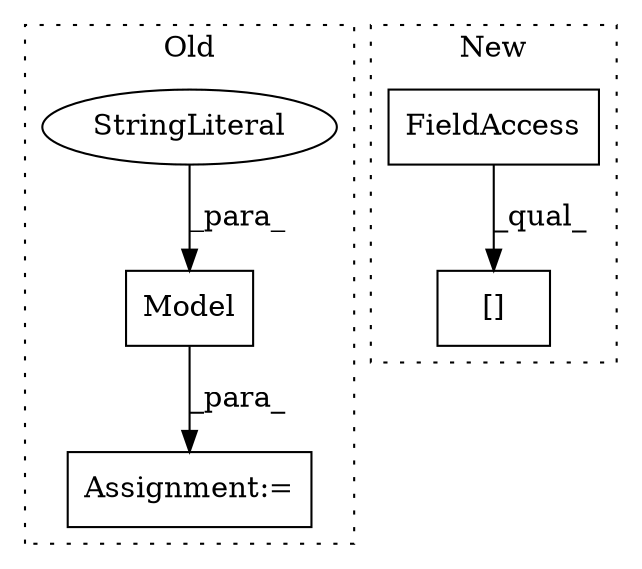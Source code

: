 digraph G {
subgraph cluster0 {
1 [label="Model" a="32" s="782,795" l="6,1" shape="box"];
3 [label="Assignment:=" a="7" s="781" l="1" shape="box"];
5 [label="StringLiteral" a="45" s="788" l="7" shape="ellipse"];
label = "Old";
style="dotted";
}
subgraph cluster1 {
2 [label="[]" a="2" s="376,397" l="9,1" shape="box"];
4 [label="FieldAccess" a="22" s="376" l="8" shape="box"];
label = "New";
style="dotted";
}
1 -> 3 [label="_para_"];
4 -> 2 [label="_qual_"];
5 -> 1 [label="_para_"];
}